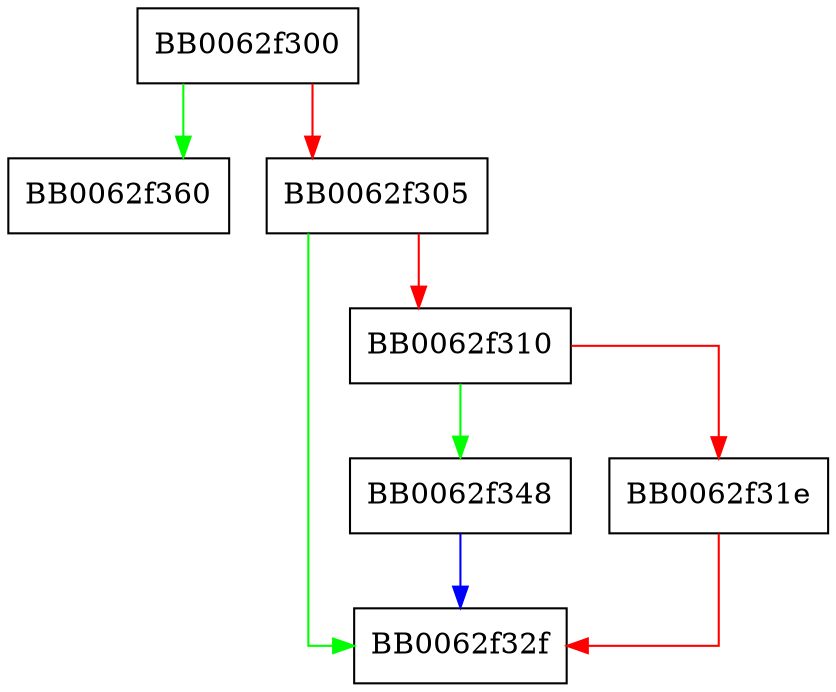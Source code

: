 digraph ossl_rand_pool_free {
  node [shape="box"];
  graph [splines=ortho];
  BB0062f300 -> BB0062f360 [color="green"];
  BB0062f300 -> BB0062f305 [color="red"];
  BB0062f305 -> BB0062f32f [color="green"];
  BB0062f305 -> BB0062f310 [color="red"];
  BB0062f310 -> BB0062f348 [color="green"];
  BB0062f310 -> BB0062f31e [color="red"];
  BB0062f31e -> BB0062f32f [color="red"];
  BB0062f348 -> BB0062f32f [color="blue"];
}